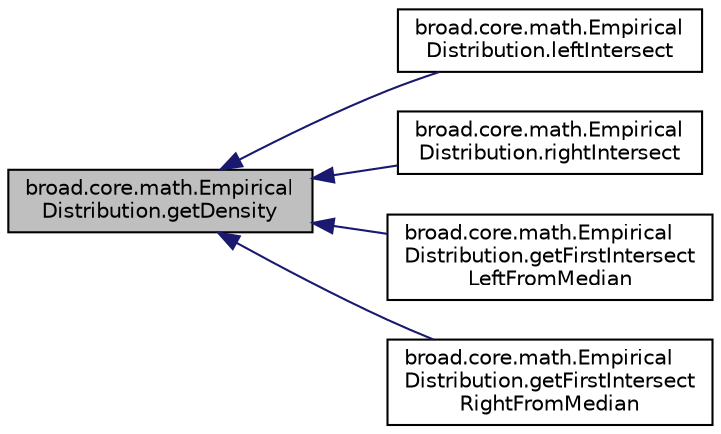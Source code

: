 digraph "broad.core.math.EmpiricalDistribution.getDensity"
{
  edge [fontname="Helvetica",fontsize="10",labelfontname="Helvetica",labelfontsize="10"];
  node [fontname="Helvetica",fontsize="10",shape=record];
  rankdir="LR";
  Node1 [label="broad.core.math.Empirical\lDistribution.getDensity",height=0.2,width=0.4,color="black", fillcolor="grey75", style="filled" fontcolor="black"];
  Node1 -> Node2 [dir="back",color="midnightblue",fontsize="10",style="solid"];
  Node2 [label="broad.core.math.Empirical\lDistribution.leftIntersect",height=0.2,width=0.4,color="black", fillcolor="white", style="filled",URL="$classbroad_1_1core_1_1math_1_1_empirical_distribution.html#a75239f68d3a0a0a898b45aa4660ef49c"];
  Node1 -> Node3 [dir="back",color="midnightblue",fontsize="10",style="solid"];
  Node3 [label="broad.core.math.Empirical\lDistribution.rightIntersect",height=0.2,width=0.4,color="black", fillcolor="white", style="filled",URL="$classbroad_1_1core_1_1math_1_1_empirical_distribution.html#a419b58834015fd7dc510a92261fbf7ef"];
  Node1 -> Node4 [dir="back",color="midnightblue",fontsize="10",style="solid"];
  Node4 [label="broad.core.math.Empirical\lDistribution.getFirstIntersect\lLeftFromMedian",height=0.2,width=0.4,color="black", fillcolor="white", style="filled",URL="$classbroad_1_1core_1_1math_1_1_empirical_distribution.html#a3f2ef6d9169a542a9efa85d33b56f6d2"];
  Node1 -> Node5 [dir="back",color="midnightblue",fontsize="10",style="solid"];
  Node5 [label="broad.core.math.Empirical\lDistribution.getFirstIntersect\lRightFromMedian",height=0.2,width=0.4,color="black", fillcolor="white", style="filled",URL="$classbroad_1_1core_1_1math_1_1_empirical_distribution.html#ac8c6bfb7c1e20464cbf057b49a14d854"];
}
